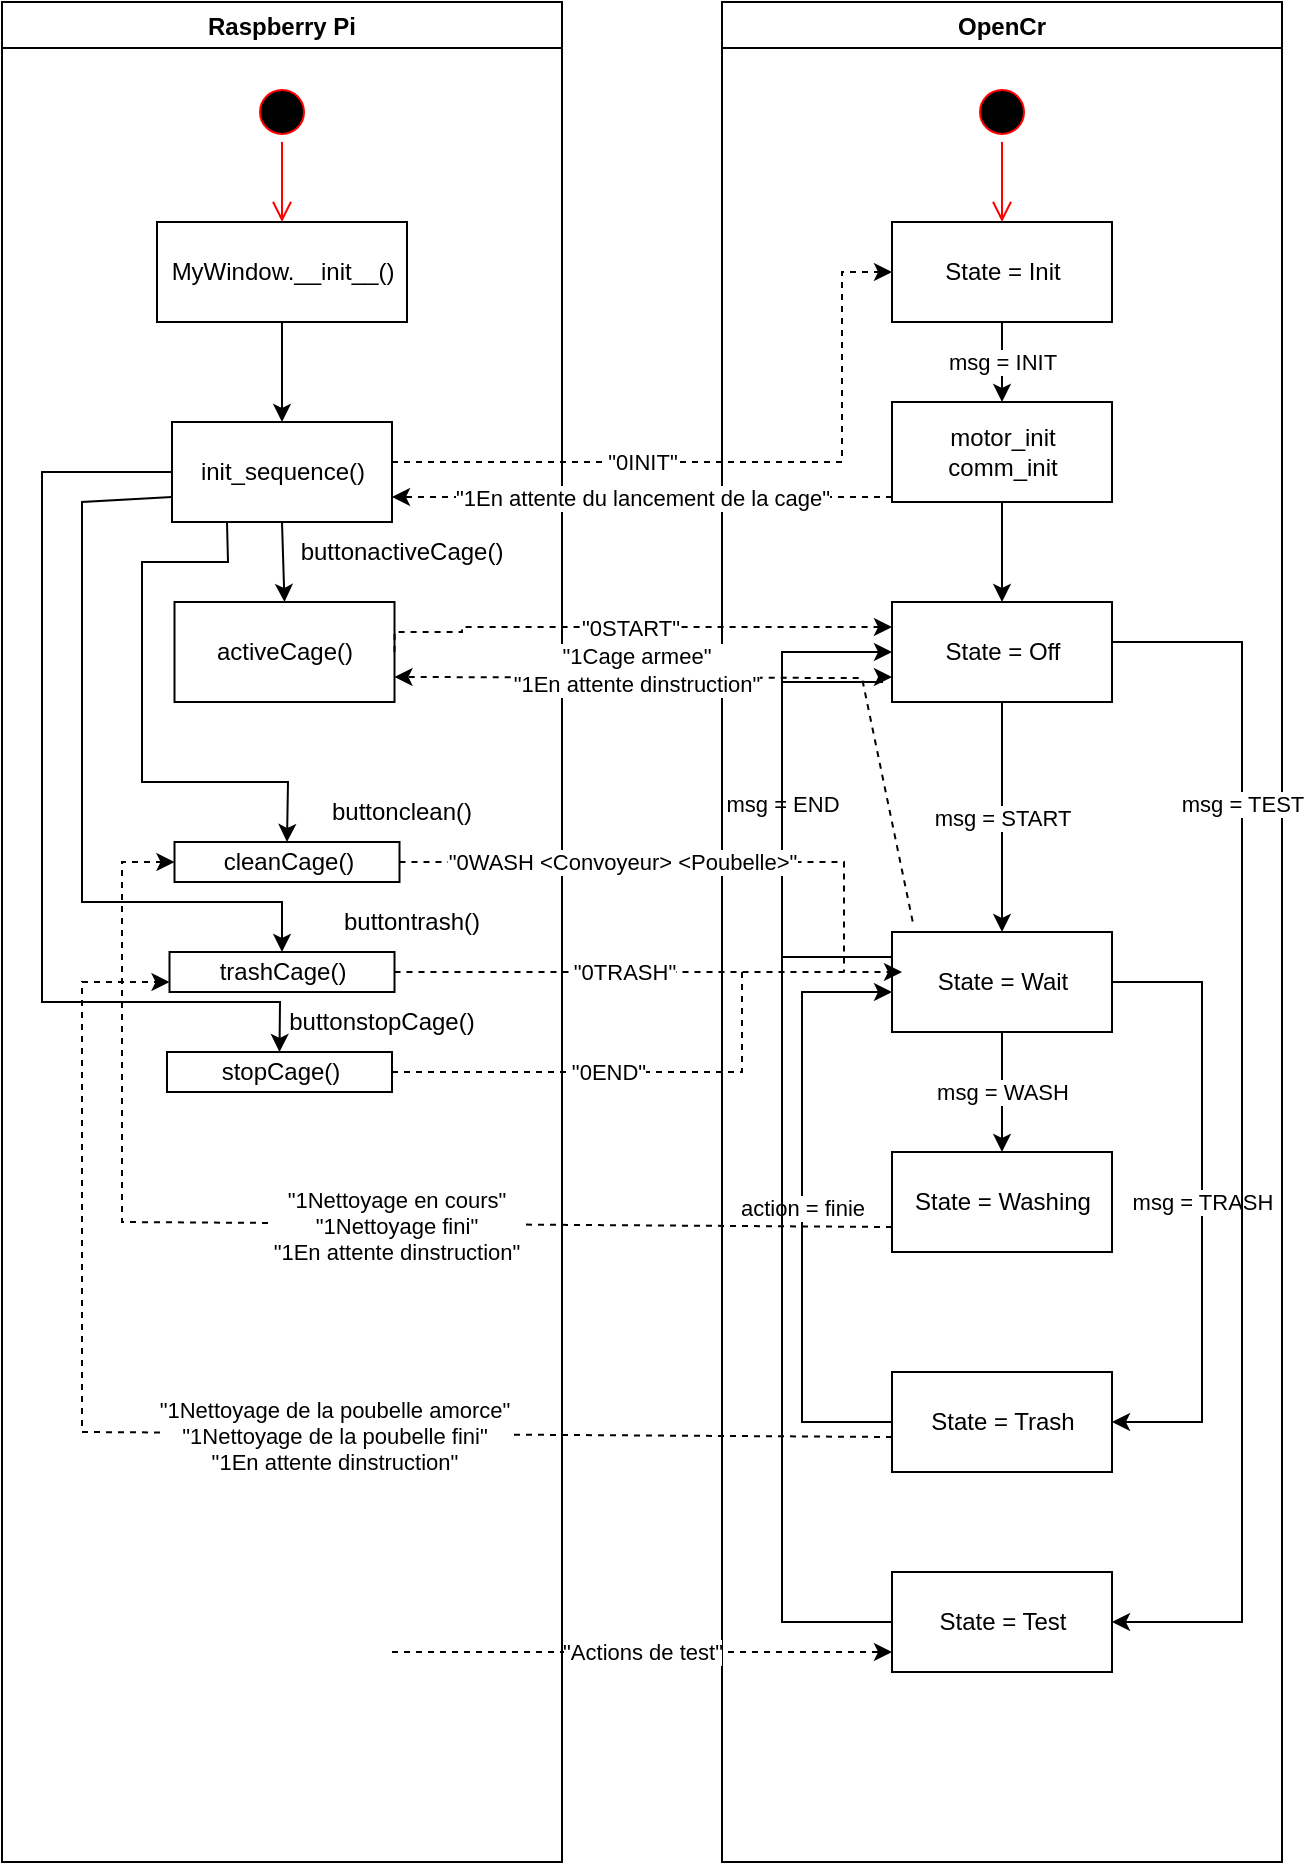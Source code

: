 <mxfile version="17.4.2" type="device"><diagram id="B9neuKuDowFyS6wUgFmO" name="Page-1"><mxGraphModel dx="978" dy="664" grid="1" gridSize="10" guides="1" tooltips="1" connect="1" arrows="1" fold="1" page="1" pageScale="1" pageWidth="827" pageHeight="1169" math="0" shadow="0"><root><mxCell id="0"/><mxCell id="1" parent="0"/><mxCell id="vHbKXuke-96wACuu0LiL-1" value="Raspberry Pi" style="swimlane;" parent="1" vertex="1"><mxGeometry x="40" y="80" width="280" height="930" as="geometry"/></mxCell><mxCell id="vHbKXuke-96wACuu0LiL-4" value="" style="ellipse;html=1;shape=startState;fillColor=#000000;strokeColor=#ff0000;" parent="vHbKXuke-96wACuu0LiL-1" vertex="1"><mxGeometry x="125" y="40" width="30" height="30" as="geometry"/></mxCell><mxCell id="vHbKXuke-96wACuu0LiL-5" value="" style="edgeStyle=orthogonalEdgeStyle;html=1;verticalAlign=bottom;endArrow=open;endSize=8;strokeColor=#ff0000;rounded=0;entryX=0.5;entryY=0;entryDx=0;entryDy=0;" parent="vHbKXuke-96wACuu0LiL-1" source="vHbKXuke-96wACuu0LiL-4" target="vHbKXuke-96wACuu0LiL-10" edge="1"><mxGeometry relative="1" as="geometry"><mxPoint x="140" y="130" as="targetPoint"/></mxGeometry></mxCell><mxCell id="vHbKXuke-96wACuu0LiL-27" value="" style="edgeStyle=orthogonalEdgeStyle;rounded=0;orthogonalLoop=1;jettySize=auto;html=1;" parent="vHbKXuke-96wACuu0LiL-1" source="vHbKXuke-96wACuu0LiL-10" target="vHbKXuke-96wACuu0LiL-26" edge="1"><mxGeometry relative="1" as="geometry"/></mxCell><mxCell id="vHbKXuke-96wACuu0LiL-10" value="MyWindow.__init__()" style="html=1;" parent="vHbKXuke-96wACuu0LiL-1" vertex="1"><mxGeometry x="77.5" y="110" width="125" height="50" as="geometry"/></mxCell><mxCell id="vHbKXuke-96wACuu0LiL-26" value="init_sequence()" style="html=1;" parent="vHbKXuke-96wACuu0LiL-1" vertex="1"><mxGeometry x="85" y="210" width="110" height="50" as="geometry"/></mxCell><mxCell id="I7JI-b7XEYoDNMifhBmD-7" value="&quot;0INIT&quot;" style="edgeStyle=orthogonalEdgeStyle;rounded=0;orthogonalLoop=1;jettySize=auto;html=1;dashed=1;entryX=0;entryY=0.5;entryDx=0;entryDy=0;" parent="vHbKXuke-96wACuu0LiL-1" target="I7JI-b7XEYoDNMifhBmD-4" edge="1"><mxGeometry x="-0.275" relative="1" as="geometry"><mxPoint x="445" y="282.5" as="targetPoint"/><Array as="points"><mxPoint x="420" y="230"/><mxPoint x="420" y="135"/></Array><mxPoint x="195" y="230" as="sourcePoint"/><mxPoint as="offset"/></mxGeometry></mxCell><mxCell id="tH1-e-p9uClf6F6MP98_-1" value="activeCage()" style="html=1;" vertex="1" parent="vHbKXuke-96wACuu0LiL-1"><mxGeometry x="86.25" y="300" width="110" height="50" as="geometry"/></mxCell><mxCell id="tH1-e-p9uClf6F6MP98_-2" value="cleanCage()" style="html=1;" vertex="1" parent="vHbKXuke-96wACuu0LiL-1"><mxGeometry x="86.25" y="420" width="112.5" height="20" as="geometry"/></mxCell><mxCell id="tH1-e-p9uClf6F6MP98_-11" value="trashCage()" style="html=1;" vertex="1" parent="vHbKXuke-96wACuu0LiL-1"><mxGeometry x="83.75" y="475" width="112.5" height="20" as="geometry"/></mxCell><mxCell id="tH1-e-p9uClf6F6MP98_-12" value="stopCage()" style="html=1;" vertex="1" parent="vHbKXuke-96wACuu0LiL-1"><mxGeometry x="82.5" y="525" width="112.5" height="20" as="geometry"/></mxCell><mxCell id="tH1-e-p9uClf6F6MP98_-47" value="" style="endArrow=classic;html=1;rounded=0;exitX=0.5;exitY=1;exitDx=0;exitDy=0;entryX=0.5;entryY=0;entryDx=0;entryDy=0;" edge="1" parent="vHbKXuke-96wACuu0LiL-1" source="vHbKXuke-96wACuu0LiL-26" target="tH1-e-p9uClf6F6MP98_-1"><mxGeometry width="50" height="50" relative="1" as="geometry"><mxPoint x="220" y="290" as="sourcePoint"/><mxPoint x="270" y="240" as="targetPoint"/></mxGeometry></mxCell><mxCell id="tH1-e-p9uClf6F6MP98_-48" value="buttonactiveCage()" style="text;html=1;strokeColor=none;fillColor=none;align=center;verticalAlign=middle;whiteSpace=wrap;rounded=0;" vertex="1" parent="vHbKXuke-96wACuu0LiL-1"><mxGeometry x="150" y="260" width="100" height="30" as="geometry"/></mxCell><mxCell id="tH1-e-p9uClf6F6MP98_-49" value="" style="endArrow=classic;html=1;rounded=0;entryX=0.5;entryY=0;entryDx=0;entryDy=0;exitX=0.25;exitY=1;exitDx=0;exitDy=0;" edge="1" parent="vHbKXuke-96wACuu0LiL-1" source="vHbKXuke-96wACuu0LiL-26" target="tH1-e-p9uClf6F6MP98_-2"><mxGeometry width="50" height="50" relative="1" as="geometry"><mxPoint x="220" y="290" as="sourcePoint"/><mxPoint x="270" y="240" as="targetPoint"/><Array as="points"><mxPoint x="113" y="280"/><mxPoint x="70" y="280"/><mxPoint x="70" y="390"/><mxPoint x="143" y="390"/></Array></mxGeometry></mxCell><mxCell id="tH1-e-p9uClf6F6MP98_-51" value="buttonclean()" style="text;html=1;strokeColor=none;fillColor=none;align=center;verticalAlign=middle;whiteSpace=wrap;rounded=0;" vertex="1" parent="vHbKXuke-96wACuu0LiL-1"><mxGeometry x="150" y="390" width="100" height="30" as="geometry"/></mxCell><mxCell id="tH1-e-p9uClf6F6MP98_-52" value="" style="endArrow=classic;html=1;rounded=0;entryX=0.5;entryY=0;entryDx=0;entryDy=0;exitX=0;exitY=0.75;exitDx=0;exitDy=0;" edge="1" parent="vHbKXuke-96wACuu0LiL-1" source="vHbKXuke-96wACuu0LiL-26" target="tH1-e-p9uClf6F6MP98_-11"><mxGeometry width="50" height="50" relative="1" as="geometry"><mxPoint x="70" y="240" as="sourcePoint"/><mxPoint x="270" y="330" as="targetPoint"/><Array as="points"><mxPoint x="40" y="250"/><mxPoint x="40" y="450"/><mxPoint x="140" y="450"/></Array></mxGeometry></mxCell><mxCell id="tH1-e-p9uClf6F6MP98_-53" value="buttontrash()" style="text;html=1;strokeColor=none;fillColor=none;align=center;verticalAlign=middle;whiteSpace=wrap;rounded=0;" vertex="1" parent="vHbKXuke-96wACuu0LiL-1"><mxGeometry x="155" y="445" width="100" height="30" as="geometry"/></mxCell><mxCell id="tH1-e-p9uClf6F6MP98_-54" value="" style="endArrow=classic;html=1;rounded=0;exitX=0;exitY=0.5;exitDx=0;exitDy=0;entryX=0.5;entryY=0;entryDx=0;entryDy=0;" edge="1" parent="vHbKXuke-96wACuu0LiL-1" source="vHbKXuke-96wACuu0LiL-26" target="tH1-e-p9uClf6F6MP98_-12"><mxGeometry width="50" height="50" relative="1" as="geometry"><mxPoint x="220" y="420" as="sourcePoint"/><mxPoint x="270" y="370" as="targetPoint"/><Array as="points"><mxPoint x="20" y="235"/><mxPoint x="20" y="500"/><mxPoint x="139" y="500"/></Array></mxGeometry></mxCell><mxCell id="tH1-e-p9uClf6F6MP98_-55" value="buttonstopCage()" style="text;html=1;strokeColor=none;fillColor=none;align=center;verticalAlign=middle;whiteSpace=wrap;rounded=0;" vertex="1" parent="vHbKXuke-96wACuu0LiL-1"><mxGeometry x="140" y="495" width="100" height="30" as="geometry"/></mxCell><mxCell id="vHbKXuke-96wACuu0LiL-3" value="OpenCr" style="swimlane;" parent="1" vertex="1"><mxGeometry x="400" y="80" width="280" height="930" as="geometry"/></mxCell><mxCell id="vHbKXuke-96wACuu0LiL-6" value="" style="ellipse;html=1;shape=startState;fillColor=#000000;strokeColor=#ff0000;" parent="vHbKXuke-96wACuu0LiL-3" vertex="1"><mxGeometry x="125" y="40" width="30" height="30" as="geometry"/></mxCell><mxCell id="vHbKXuke-96wACuu0LiL-7" value="" style="edgeStyle=orthogonalEdgeStyle;html=1;verticalAlign=bottom;endArrow=open;endSize=8;strokeColor=#ff0000;rounded=0;entryX=0.5;entryY=0;entryDx=0;entryDy=0;" parent="vHbKXuke-96wACuu0LiL-3" source="vHbKXuke-96wACuu0LiL-6" target="I7JI-b7XEYoDNMifhBmD-4" edge="1"><mxGeometry relative="1" as="geometry"><mxPoint x="140" y="100" as="targetPoint"/></mxGeometry></mxCell><mxCell id="vHbKXuke-96wACuu0LiL-15" value="" style="edgeStyle=orthogonalEdgeStyle;rounded=0;orthogonalLoop=1;jettySize=auto;html=1;entryX=0.5;entryY=0;entryDx=0;entryDy=0;" parent="vHbKXuke-96wACuu0LiL-3" source="vHbKXuke-96wACuu0LiL-8" target="vHbKXuke-96wACuu0LiL-9" edge="1"><mxGeometry relative="1" as="geometry"/></mxCell><mxCell id="vHbKXuke-96wACuu0LiL-8" value="motor_init&lt;br&gt;comm_init" style="html=1;" parent="vHbKXuke-96wACuu0LiL-3" vertex="1"><mxGeometry x="85" y="200" width="110" height="50" as="geometry"/></mxCell><mxCell id="vHbKXuke-96wACuu0LiL-16" value="msg = START" style="edgeStyle=orthogonalEdgeStyle;rounded=0;orthogonalLoop=1;jettySize=auto;html=1;entryX=0.5;entryY=0;entryDx=0;entryDy=0;exitX=0.5;exitY=1;exitDx=0;exitDy=0;" parent="vHbKXuke-96wACuu0LiL-3" source="vHbKXuke-96wACuu0LiL-9" target="vHbKXuke-96wACuu0LiL-12" edge="1"><mxGeometry relative="1" as="geometry"><mxPoint x="140" y="405" as="sourcePoint"/></mxGeometry></mxCell><mxCell id="vHbKXuke-96wACuu0LiL-9" value="State = Off" style="html=1;" parent="vHbKXuke-96wACuu0LiL-3" vertex="1"><mxGeometry x="85" y="300" width="110" height="50" as="geometry"/></mxCell><mxCell id="vHbKXuke-96wACuu0LiL-17" value="msg = WASH" style="edgeStyle=orthogonalEdgeStyle;rounded=0;orthogonalLoop=1;jettySize=auto;html=1;entryX=0.5;entryY=0;entryDx=0;entryDy=0;" parent="vHbKXuke-96wACuu0LiL-3" source="vHbKXuke-96wACuu0LiL-12" target="vHbKXuke-96wACuu0LiL-13" edge="1"><mxGeometry relative="1" as="geometry"/></mxCell><mxCell id="vHbKXuke-96wACuu0LiL-24" value="msg = END" style="edgeStyle=orthogonalEdgeStyle;rounded=0;orthogonalLoop=1;jettySize=auto;html=1;entryX=0;entryY=0.5;entryDx=0;entryDy=0;exitX=0;exitY=0.25;exitDx=0;exitDy=0;" parent="vHbKXuke-96wACuu0LiL-3" source="vHbKXuke-96wACuu0LiL-12" target="vHbKXuke-96wACuu0LiL-9" edge="1"><mxGeometry relative="1" as="geometry"><Array as="points"><mxPoint x="30" y="477"/><mxPoint x="30" y="325"/></Array></mxGeometry></mxCell><mxCell id="vHbKXuke-96wACuu0LiL-12" value="State = Wait" style="html=1;" parent="vHbKXuke-96wACuu0LiL-3" vertex="1"><mxGeometry x="85" y="465" width="110" height="50" as="geometry"/></mxCell><mxCell id="vHbKXuke-96wACuu0LiL-13" value="State = Washing" style="html=1;" parent="vHbKXuke-96wACuu0LiL-3" vertex="1"><mxGeometry x="85" y="575" width="110" height="50" as="geometry"/></mxCell><mxCell id="vHbKXuke-96wACuu0LiL-23" value="action = finie" style="edgeStyle=orthogonalEdgeStyle;rounded=0;orthogonalLoop=1;jettySize=auto;html=1;" parent="vHbKXuke-96wACuu0LiL-3" source="vHbKXuke-96wACuu0LiL-14" edge="1"><mxGeometry relative="1" as="geometry"><mxPoint x="85" y="495" as="targetPoint"/><Array as="points"><mxPoint x="40" y="710"/><mxPoint x="40" y="495"/></Array></mxGeometry></mxCell><mxCell id="vHbKXuke-96wACuu0LiL-14" value="State = Trash" style="html=1;" parent="vHbKXuke-96wACuu0LiL-3" vertex="1"><mxGeometry x="85" y="685" width="110" height="50" as="geometry"/></mxCell><mxCell id="vHbKXuke-96wACuu0LiL-19" value="msg = TRASH" style="edgeStyle=orthogonalEdgeStyle;rounded=0;orthogonalLoop=1;jettySize=auto;html=1;entryX=1;entryY=0.5;entryDx=0;entryDy=0;" parent="vHbKXuke-96wACuu0LiL-3" source="vHbKXuke-96wACuu0LiL-12" target="vHbKXuke-96wACuu0LiL-14" edge="1"><mxGeometry relative="1" as="geometry"><mxPoint x="220" y="705" as="targetPoint"/><Array as="points"><mxPoint x="240" y="490"/><mxPoint x="240" y="710"/></Array></mxGeometry></mxCell><mxCell id="I7JI-b7XEYoDNMifhBmD-6" value="msg = INIT" style="edgeStyle=orthogonalEdgeStyle;rounded=0;orthogonalLoop=1;jettySize=auto;html=1;" parent="vHbKXuke-96wACuu0LiL-3" source="I7JI-b7XEYoDNMifhBmD-4" target="vHbKXuke-96wACuu0LiL-8" edge="1"><mxGeometry relative="1" as="geometry"/></mxCell><mxCell id="I7JI-b7XEYoDNMifhBmD-4" value="State = Init" style="html=1;" parent="vHbKXuke-96wACuu0LiL-3" vertex="1"><mxGeometry x="85" y="110" width="110" height="50" as="geometry"/></mxCell><mxCell id="I7JI-b7XEYoDNMifhBmD-12" style="edgeStyle=orthogonalEdgeStyle;rounded=0;orthogonalLoop=1;jettySize=auto;html=1;entryX=0;entryY=0.75;entryDx=0;entryDy=0;labelBackgroundColor=none;" parent="vHbKXuke-96wACuu0LiL-3" source="I7JI-b7XEYoDNMifhBmD-9" target="vHbKXuke-96wACuu0LiL-9" edge="1"><mxGeometry relative="1" as="geometry"><Array as="points"><mxPoint x="30" y="810"/><mxPoint x="30" y="340"/><mxPoint x="80" y="340"/><mxPoint x="80" y="338"/></Array><mxPoint x="85" y="380" as="targetPoint"/></mxGeometry></mxCell><mxCell id="I7JI-b7XEYoDNMifhBmD-9" value="State = Test" style="html=1;" parent="vHbKXuke-96wACuu0LiL-3" vertex="1"><mxGeometry x="85" y="785" width="110" height="50" as="geometry"/></mxCell><mxCell id="I7JI-b7XEYoDNMifhBmD-10" value="msg = TEST" style="edgeStyle=orthogonalEdgeStyle;rounded=0;orthogonalLoop=1;jettySize=auto;html=1;entryX=1;entryY=0.5;entryDx=0;entryDy=0;" parent="vHbKXuke-96wACuu0LiL-3" target="I7JI-b7XEYoDNMifhBmD-9" edge="1"><mxGeometry x="-0.531" relative="1" as="geometry"><mxPoint x="195" y="320" as="sourcePoint"/><mxPoint x="150" y="475" as="targetPoint"/><Array as="points"><mxPoint x="195" y="320"/><mxPoint x="260" y="320"/><mxPoint x="260" y="810"/></Array><mxPoint as="offset"/></mxGeometry></mxCell><mxCell id="vHbKXuke-96wACuu0LiL-28" value="&quot;0START&quot;" style="edgeStyle=orthogonalEdgeStyle;rounded=0;orthogonalLoop=1;jettySize=auto;html=1;dashed=1;entryX=0;entryY=0.25;entryDx=0;entryDy=0;exitX=1;exitY=0.5;exitDx=0;exitDy=0;" parent="1" target="vHbKXuke-96wACuu0LiL-9" edge="1" source="tH1-e-p9uClf6F6MP98_-1"><mxGeometry relative="1" as="geometry"><mxPoint x="485" y="325" as="targetPoint"/><Array as="points"><mxPoint x="270" y="395"/><mxPoint x="270" y="393"/></Array><mxPoint x="240" y="393" as="sourcePoint"/></mxGeometry></mxCell><mxCell id="I7JI-b7XEYoDNMifhBmD-14" value="&quot;Actions de test&quot;" style="edgeStyle=orthogonalEdgeStyle;rounded=0;orthogonalLoop=1;jettySize=auto;html=1;dashed=1;labelBackgroundColor=default;" parent="1" edge="1"><mxGeometry relative="1" as="geometry"><mxPoint x="485" y="905" as="targetPoint"/><Array as="points"><mxPoint x="420" y="905"/><mxPoint x="420" y="905"/></Array><mxPoint x="235" y="905" as="sourcePoint"/><mxPoint as="offset"/></mxGeometry></mxCell><mxCell id="I7JI-b7XEYoDNMifhBmD-15" value="&quot;1En attente du lancement de la cage&quot;" style="edgeStyle=orthogonalEdgeStyle;rounded=0;orthogonalLoop=1;jettySize=auto;html=1;entryX=1;entryY=0.75;entryDx=0;entryDy=0;labelBackgroundColor=default;dashed=1;" parent="1" source="vHbKXuke-96wACuu0LiL-8" target="vHbKXuke-96wACuu0LiL-26" edge="1"><mxGeometry relative="1" as="geometry"><Array as="points"><mxPoint x="360" y="328"/></Array></mxGeometry></mxCell><mxCell id="tH1-e-p9uClf6F6MP98_-18" value="" style="endArrow=none;html=1;rounded=0;dashed=1;exitX=1;exitY=0.5;exitDx=0;exitDy=0;" edge="1" parent="1" source="tH1-e-p9uClf6F6MP98_-2"><mxGeometry width="50" height="50" relative="1" as="geometry"><mxPoint x="241" y="525" as="sourcePoint"/><mxPoint x="461" y="565" as="targetPoint"/><Array as="points"><mxPoint x="461" y="510"/></Array></mxGeometry></mxCell><mxCell id="tH1-e-p9uClf6F6MP98_-19" value="&quot;0WASH &amp;lt;Convoyeur&amp;gt; &amp;lt;Poubelle&amp;gt;&quot;" style="edgeLabel;html=1;align=center;verticalAlign=middle;resizable=0;points=[];" vertex="1" connectable="0" parent="tH1-e-p9uClf6F6MP98_-18"><mxGeometry x="0.197" y="-1" relative="1" as="geometry"><mxPoint x="-55" y="-1" as="offset"/></mxGeometry></mxCell><mxCell id="tH1-e-p9uClf6F6MP98_-20" value="" style="endArrow=classic;html=1;rounded=0;dashed=1;exitX=1;exitY=0.5;exitDx=0;exitDy=0;" edge="1" parent="1" source="tH1-e-p9uClf6F6MP98_-11"><mxGeometry width="50" height="50" relative="1" as="geometry"><mxPoint x="380" y="575" as="sourcePoint"/><mxPoint x="490" y="565" as="targetPoint"/></mxGeometry></mxCell><mxCell id="tH1-e-p9uClf6F6MP98_-22" value="&quot;0TRASH&quot;" style="edgeLabel;html=1;align=center;verticalAlign=middle;resizable=0;points=[];" vertex="1" connectable="0" parent="tH1-e-p9uClf6F6MP98_-20"><mxGeometry x="-0.082" y="-1" relative="1" as="geometry"><mxPoint x="-2" y="-1" as="offset"/></mxGeometry></mxCell><mxCell id="tH1-e-p9uClf6F6MP98_-23" value="" style="endArrow=none;html=1;rounded=0;dashed=1;exitX=1;exitY=0.5;exitDx=0;exitDy=0;" edge="1" parent="1" source="tH1-e-p9uClf6F6MP98_-12"><mxGeometry width="50" height="50" relative="1" as="geometry"><mxPoint x="380" y="575" as="sourcePoint"/><mxPoint x="410" y="565" as="targetPoint"/><Array as="points"><mxPoint x="410" y="615"/></Array></mxGeometry></mxCell><mxCell id="tH1-e-p9uClf6F6MP98_-24" value="&quot;0END&quot;" style="edgeLabel;html=1;align=center;verticalAlign=middle;resizable=0;points=[];" vertex="1" connectable="0" parent="tH1-e-p9uClf6F6MP98_-23"><mxGeometry x="-0.304" y="-1" relative="1" as="geometry"><mxPoint x="29" y="-1" as="offset"/></mxGeometry></mxCell><mxCell id="tH1-e-p9uClf6F6MP98_-25" value="" style="endArrow=classic;html=1;rounded=0;dashed=1;exitX=0.094;exitY=-0.105;exitDx=0;exitDy=0;endFill=1;entryX=1;entryY=0.75;entryDx=0;entryDy=0;exitPerimeter=0;" edge="1" parent="1" source="vHbKXuke-96wACuu0LiL-12" target="tH1-e-p9uClf6F6MP98_-1"><mxGeometry width="50" height="50" relative="1" as="geometry"><mxPoint x="490" y="490" as="sourcePoint"/><mxPoint x="380" y="380" as="targetPoint"/><Array as="points"><mxPoint x="470" y="418"/></Array></mxGeometry></mxCell><mxCell id="tH1-e-p9uClf6F6MP98_-26" value="&quot;1Cage armee&quot;&lt;br&gt;&quot;1En attente dinstruction&quot;" style="edgeLabel;html=1;align=center;verticalAlign=middle;resizable=0;points=[];" vertex="1" connectable="0" parent="tH1-e-p9uClf6F6MP98_-25"><mxGeometry x="-0.371" y="-1" relative="1" as="geometry"><mxPoint x="-117" y="-16" as="offset"/></mxGeometry></mxCell><mxCell id="tH1-e-p9uClf6F6MP98_-42" value="" style="endArrow=classic;html=1;rounded=0;dashed=1;entryX=0;entryY=0.5;entryDx=0;entryDy=0;exitX=0;exitY=0.75;exitDx=0;exitDy=0;endFill=1;" edge="1" parent="1" source="vHbKXuke-96wACuu0LiL-13" target="tH1-e-p9uClf6F6MP98_-2"><mxGeometry width="50" height="50" relative="1" as="geometry"><mxPoint x="260" y="600" as="sourcePoint"/><mxPoint x="310" y="550" as="targetPoint"/><Array as="points"><mxPoint x="100" y="690"/><mxPoint x="100" y="510"/></Array></mxGeometry></mxCell><mxCell id="tH1-e-p9uClf6F6MP98_-44" value="&quot;1Nettoyage en cours&quot;&lt;br&gt;&quot;1Nettoyage fini&quot;&lt;br&gt;&quot;1En attente dinstruction&quot;" style="edgeLabel;html=1;align=center;verticalAlign=middle;resizable=0;points=[];" vertex="1" connectable="0" parent="tH1-e-p9uClf6F6MP98_-42"><mxGeometry x="-0.252" y="1" relative="1" as="geometry"><mxPoint x="-27" as="offset"/></mxGeometry></mxCell><mxCell id="tH1-e-p9uClf6F6MP98_-45" value="" style="endArrow=classic;html=1;rounded=0;dashed=1;entryX=0;entryY=0.75;entryDx=0;entryDy=0;exitX=0;exitY=0.75;exitDx=0;exitDy=0;endFill=1;" edge="1" parent="1" target="tH1-e-p9uClf6F6MP98_-11"><mxGeometry width="50" height="50" relative="1" as="geometry"><mxPoint x="485" y="797.5" as="sourcePoint"/><mxPoint x="123.75" y="630" as="targetPoint"/><Array as="points"><mxPoint x="80" y="795"/><mxPoint x="80" y="710"/><mxPoint x="80" y="570"/></Array></mxGeometry></mxCell><mxCell id="tH1-e-p9uClf6F6MP98_-46" value="&quot;1Nettoyage de la poubelle amorce&quot;&lt;br&gt;&quot;1Nettoyage de la poubelle fini&quot;&lt;br&gt;&quot;1En attente dinstruction&quot;" style="edgeLabel;html=1;align=center;verticalAlign=middle;resizable=0;points=[];" vertex="1" connectable="0" parent="tH1-e-p9uClf6F6MP98_-45"><mxGeometry x="-0.252" y="1" relative="1" as="geometry"><mxPoint x="-27" as="offset"/></mxGeometry></mxCell></root></mxGraphModel></diagram></mxfile>